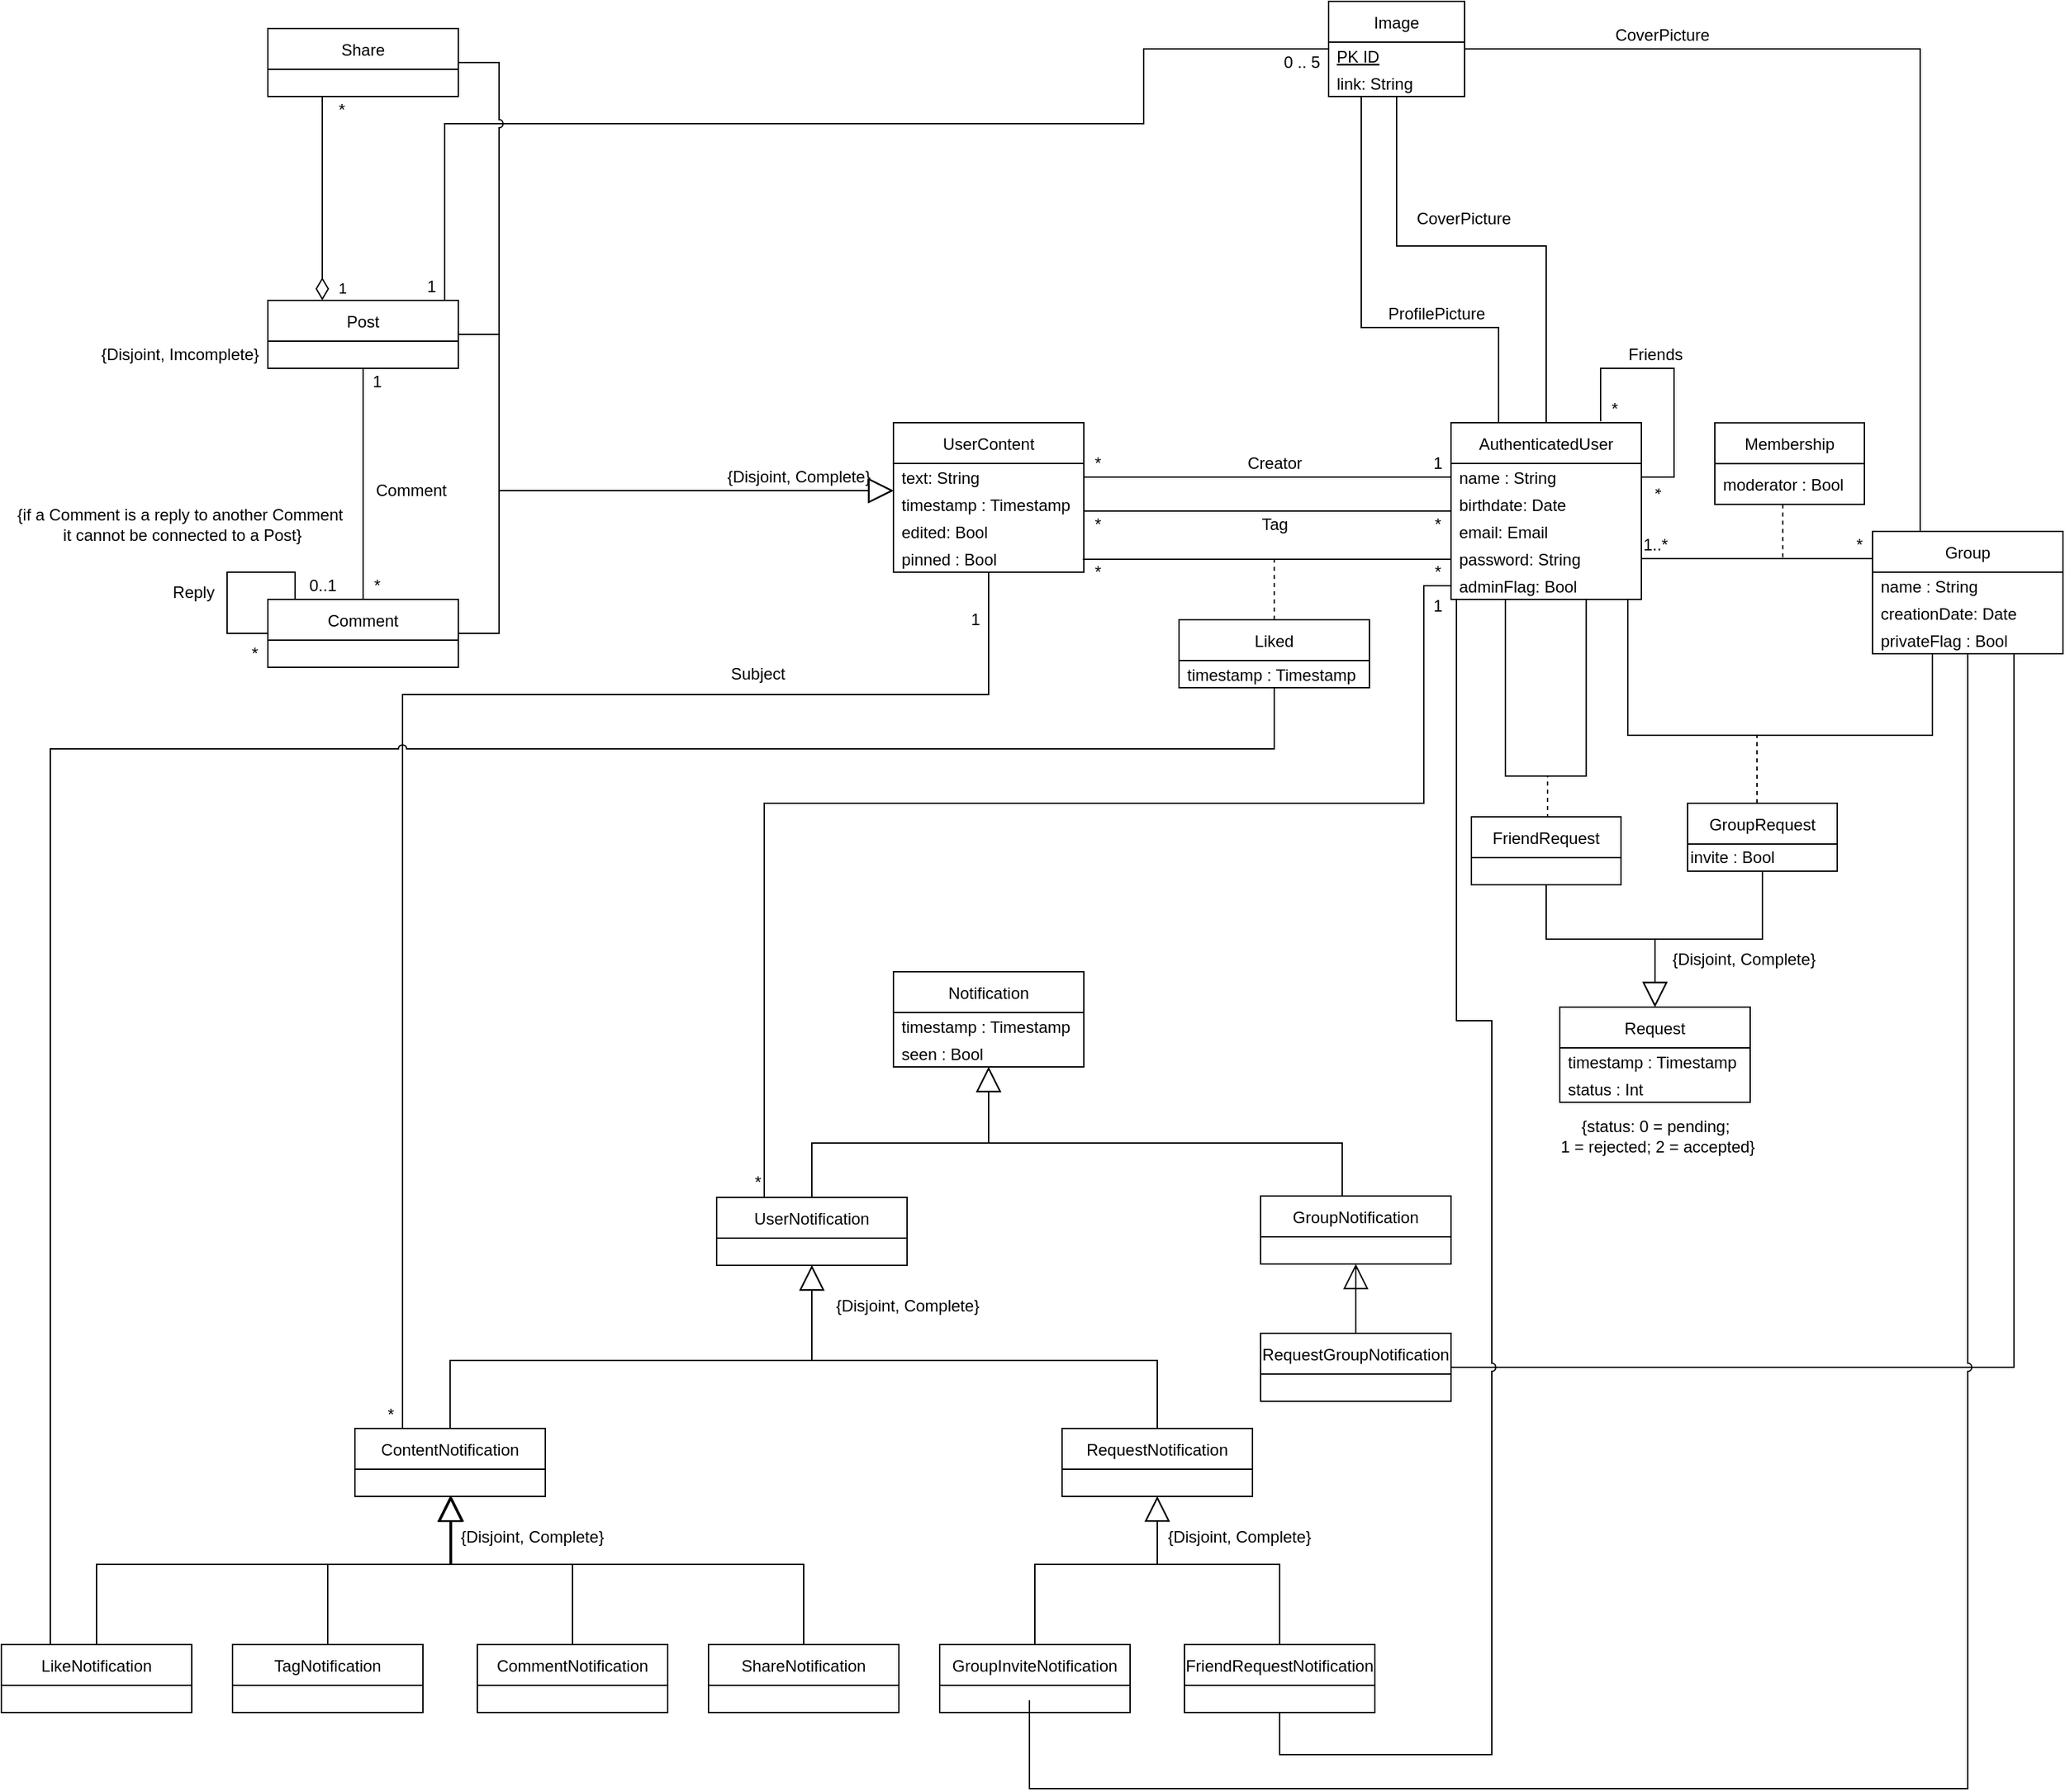 <mxfile version="15.8.2"><diagram id="2ZzSi6Uk3I7zA46UkgSt" name="Page-1"><mxGraphModel dx="1767" dy="884" grid="1" gridSize="10" guides="1" tooltips="1" connect="1" arrows="1" fold="1" page="1" pageScale="1" pageWidth="827" pageHeight="1169" math="0" shadow="0"><root><mxCell id="0"/><mxCell id="1" parent="0"/><mxCell id="bh2eIkyZ8bWgIV-yGikw-1" style="edgeStyle=orthogonalEdgeStyle;rounded=0;orthogonalLoop=1;jettySize=auto;html=1;exitX=0.5;exitY=0;exitDx=0;exitDy=0;fontSize=12;endArrow=none;endFill=0;" edge="1" parent="1" source="bh2eIkyZ8bWgIV-yGikw-3" target="bh2eIkyZ8bWgIV-yGikw-24"><mxGeometry relative="1" as="geometry"><Array as="points"><mxPoint x="1336" y="490"/><mxPoint x="1226" y="490"/></Array><mxPoint x="1356" y="490" as="targetPoint"/></mxGeometry></mxCell><mxCell id="bh2eIkyZ8bWgIV-yGikw-2" style="edgeStyle=orthogonalEdgeStyle;rounded=0;orthogonalLoop=1;jettySize=auto;html=1;exitX=0.25;exitY=0;exitDx=0;exitDy=0;fontSize=12;endArrow=none;endFill=0;" edge="1" parent="1" source="bh2eIkyZ8bWgIV-yGikw-3" target="bh2eIkyZ8bWgIV-yGikw-24"><mxGeometry relative="1" as="geometry"><mxPoint x="1226" y="490.0" as="targetPoint"/><Array as="points"><mxPoint x="1301" y="550"/><mxPoint x="1200" y="550"/></Array></mxGeometry></mxCell><mxCell id="bh2eIkyZ8bWgIV-yGikw-3" value="AuthenticatedUser" style="swimlane;fontStyle=0;childLayout=stackLayout;horizontal=1;startSize=30;horizontalStack=0;resizeParent=1;resizeParentMax=0;resizeLast=0;collapsible=1;marginBottom=0;" vertex="1" parent="1"><mxGeometry x="1266" y="620" width="140" height="130" as="geometry"/></mxCell><mxCell id="bh2eIkyZ8bWgIV-yGikw-5" value="name : String" style="text;strokeColor=none;fillColor=none;align=left;verticalAlign=middle;spacingLeft=4;spacingRight=4;overflow=hidden;points=[[0,0.5],[1,0.5]];portConstraint=eastwest;rotatable=0;spacing=2;spacingTop=0;" vertex="1" parent="bh2eIkyZ8bWgIV-yGikw-3"><mxGeometry y="30" width="140" height="20" as="geometry"/></mxCell><mxCell id="bh2eIkyZ8bWgIV-yGikw-6" value="birthdate: Date" style="text;strokeColor=none;fillColor=none;align=left;verticalAlign=middle;spacingLeft=4;spacingRight=4;overflow=hidden;points=[[0,0.5],[1,0.5]];portConstraint=eastwest;rotatable=0;" vertex="1" parent="bh2eIkyZ8bWgIV-yGikw-3"><mxGeometry y="50" width="140" height="20" as="geometry"/></mxCell><mxCell id="bh2eIkyZ8bWgIV-yGikw-7" value="email: Email" style="text;strokeColor=none;fillColor=none;align=left;verticalAlign=middle;spacingLeft=4;spacingRight=4;overflow=hidden;points=[[0,0.5],[1,0.5]];portConstraint=eastwest;rotatable=0;" vertex="1" parent="bh2eIkyZ8bWgIV-yGikw-3"><mxGeometry y="70" width="140" height="20" as="geometry"/></mxCell><mxCell id="bh2eIkyZ8bWgIV-yGikw-8" value="password: String" style="text;strokeColor=none;fillColor=none;align=left;verticalAlign=middle;spacingLeft=4;spacingRight=4;overflow=hidden;points=[[0,0.5],[1,0.5]];portConstraint=eastwest;rotatable=0;" vertex="1" parent="bh2eIkyZ8bWgIV-yGikw-3"><mxGeometry y="90" width="140" height="20" as="geometry"/></mxCell><mxCell id="bh2eIkyZ8bWgIV-yGikw-9" value="adminFlag: Bool" style="text;strokeColor=none;fillColor=none;align=left;verticalAlign=middle;spacingLeft=4;spacingRight=4;overflow=hidden;points=[[0,0.5],[1,0.5]];portConstraint=eastwest;rotatable=0;" vertex="1" parent="bh2eIkyZ8bWgIV-yGikw-3"><mxGeometry y="110" width="140" height="20" as="geometry"/></mxCell><mxCell id="bh2eIkyZ8bWgIV-yGikw-10" style="edgeStyle=orthogonalEdgeStyle;rounded=0;orthogonalLoop=1;jettySize=auto;html=1;fontSize=12;endArrow=none;endFill=0;" edge="1" parent="bh2eIkyZ8bWgIV-yGikw-3" source="bh2eIkyZ8bWgIV-yGikw-3"><mxGeometry relative="1" as="geometry"><mxPoint x="110" y="-1" as="targetPoint"/><mxPoint x="140" y="60" as="sourcePoint"/><Array as="points"><mxPoint x="164" y="40"/><mxPoint x="164" y="-40"/><mxPoint x="110" y="-40"/></Array></mxGeometry></mxCell><mxCell id="bh2eIkyZ8bWgIV-yGikw-11" style="edgeStyle=orthogonalEdgeStyle;rounded=0;orthogonalLoop=1;jettySize=auto;html=1;fontSize=12;endArrow=none;endFill=0;entryX=0.71;entryY=1.013;entryDx=0;entryDy=0;entryPerimeter=0;" edge="1" parent="bh2eIkyZ8bWgIV-yGikw-3" source="bh2eIkyZ8bWgIV-yGikw-3" target="bh2eIkyZ8bWgIV-yGikw-9"><mxGeometry relative="1" as="geometry"><mxPoint x="100" y="230" as="targetPoint"/><mxPoint x="40" y="230" as="sourcePoint"/><Array as="points"><mxPoint x="40" y="260"/><mxPoint x="99" y="260"/></Array></mxGeometry></mxCell><mxCell id="bh2eIkyZ8bWgIV-yGikw-12" style="edgeStyle=orthogonalEdgeStyle;rounded=0;orthogonalLoop=1;jettySize=auto;html=1;exitX=0;exitY=0.25;exitDx=0;exitDy=0;entryX=1;entryY=0.5;entryDx=0;entryDy=0;fontSize=12;endArrow=none;endFill=0;" edge="1" parent="1" source="bh2eIkyZ8bWgIV-yGikw-14" target="bh2eIkyZ8bWgIV-yGikw-6"><mxGeometry relative="1" as="geometry"><Array as="points"><mxPoint x="1576" y="720"/></Array></mxGeometry></mxCell><mxCell id="bh2eIkyZ8bWgIV-yGikw-13" style="edgeStyle=orthogonalEdgeStyle;rounded=0;orthogonalLoop=1;jettySize=auto;html=1;exitX=0.25;exitY=0;exitDx=0;exitDy=0;fontSize=12;endArrow=none;endFill=0;" edge="1" parent="1" source="bh2eIkyZ8bWgIV-yGikw-14" target="bh2eIkyZ8bWgIV-yGikw-24"><mxGeometry relative="1" as="geometry"><Array as="points"><mxPoint x="1611" y="345"/></Array><mxPoint x="1386" y="490" as="targetPoint"/></mxGeometry></mxCell><mxCell id="bh2eIkyZ8bWgIV-yGikw-14" value="Group" style="swimlane;fontStyle=0;childLayout=stackLayout;horizontal=1;startSize=30;horizontalStack=0;resizeParent=1;resizeParentMax=0;resizeLast=0;collapsible=1;marginBottom=0;" vertex="1" parent="1"><mxGeometry x="1576" y="700" width="140" height="90" as="geometry"/></mxCell><mxCell id="bh2eIkyZ8bWgIV-yGikw-16" value="name : String" style="text;strokeColor=none;fillColor=none;align=left;verticalAlign=middle;spacingLeft=4;spacingRight=4;overflow=hidden;points=[[0,0.5],[1,0.5]];portConstraint=eastwest;rotatable=0;spacing=2;spacingTop=0;" vertex="1" parent="bh2eIkyZ8bWgIV-yGikw-14"><mxGeometry y="30" width="140" height="20" as="geometry"/></mxCell><mxCell id="bh2eIkyZ8bWgIV-yGikw-17" value="creationDate: Date" style="text;strokeColor=none;fillColor=none;align=left;verticalAlign=middle;spacingLeft=4;spacingRight=4;overflow=hidden;points=[[0,0.5],[1,0.5]];portConstraint=eastwest;rotatable=0;spacing=2;spacingTop=0;" vertex="1" parent="bh2eIkyZ8bWgIV-yGikw-14"><mxGeometry y="50" width="140" height="20" as="geometry"/></mxCell><mxCell id="bh2eIkyZ8bWgIV-yGikw-18" value="privateFlag : Bool" style="text;strokeColor=none;fillColor=none;align=left;verticalAlign=middle;spacingLeft=4;spacingRight=4;overflow=hidden;points=[[0,0.5],[1,0.5]];portConstraint=eastwest;rotatable=0;spacing=2;spacingTop=0;" vertex="1" parent="bh2eIkyZ8bWgIV-yGikw-14"><mxGeometry y="70" width="140" height="20" as="geometry"/></mxCell><mxCell id="bh2eIkyZ8bWgIV-yGikw-19" value="*" style="text;html=1;align=center;verticalAlign=middle;resizable=0;points=[];autosize=1;strokeColor=none;fillColor=none;fontSize=12;rotation=90;" vertex="1" parent="1"><mxGeometry x="1406" y="660" width="20" height="20" as="geometry"/></mxCell><mxCell id="bh2eIkyZ8bWgIV-yGikw-20" value="*" style="text;html=1;align=center;verticalAlign=middle;resizable=0;points=[];autosize=1;strokeColor=none;fillColor=none;fontSize=12;" vertex="1" parent="1"><mxGeometry x="1376" y="600" width="20" height="20" as="geometry"/></mxCell><mxCell id="bh2eIkyZ8bWgIV-yGikw-21" value="Friends" style="text;html=1;align=center;verticalAlign=middle;resizable=0;points=[];autosize=1;strokeColor=none;fillColor=none;fontSize=12;" vertex="1" parent="1"><mxGeometry x="1386" y="560" width="60" height="20" as="geometry"/></mxCell><mxCell id="bh2eIkyZ8bWgIV-yGikw-22" value="*" style="text;html=1;align=center;verticalAlign=middle;resizable=0;points=[];autosize=1;strokeColor=none;fillColor=none;fontSize=12;" vertex="1" parent="1"><mxGeometry x="1556" y="700" width="20" height="20" as="geometry"/></mxCell><mxCell id="bh2eIkyZ8bWgIV-yGikw-23" value="1..*" style="text;html=1;align=center;verticalAlign=middle;resizable=0;points=[];autosize=1;strokeColor=none;fillColor=none;fontSize=12;" vertex="1" parent="1"><mxGeometry x="1401" y="700" width="30" height="20" as="geometry"/></mxCell><mxCell id="bh2eIkyZ8bWgIV-yGikw-24" value="Image" style="swimlane;fontStyle=0;childLayout=stackLayout;horizontal=1;startSize=30;horizontalStack=0;resizeParent=1;resizeParentMax=0;resizeLast=0;collapsible=1;marginBottom=0;fontSize=12;verticalAlign=middle;" vertex="1" parent="1"><mxGeometry x="1176" y="310" width="100" height="70" as="geometry"/></mxCell><mxCell id="bh2eIkyZ8bWgIV-yGikw-25" value="PK ID" style="text;strokeColor=none;fillColor=none;align=left;verticalAlign=middle;spacingLeft=4;spacingRight=4;overflow=hidden;points=[[0,0.5],[1,0.5]];portConstraint=eastwest;rotatable=0;spacing=2;spacingTop=0;fontStyle=4" vertex="1" parent="bh2eIkyZ8bWgIV-yGikw-24"><mxGeometry y="30" width="100" height="20" as="geometry"/></mxCell><mxCell id="bh2eIkyZ8bWgIV-yGikw-26" value="link: String" style="text;strokeColor=none;fillColor=none;align=left;verticalAlign=middle;spacingLeft=4;spacingRight=4;overflow=hidden;points=[[0,0.5],[1,0.5]];portConstraint=eastwest;rotatable=0;spacing=2;spacingTop=0;fontStyle=0" vertex="1" parent="bh2eIkyZ8bWgIV-yGikw-24"><mxGeometry y="50" width="100" height="20" as="geometry"/></mxCell><mxCell id="bh2eIkyZ8bWgIV-yGikw-34" value="Post" style="swimlane;fontStyle=0;childLayout=stackLayout;horizontal=1;startSize=30;horizontalStack=0;resizeParent=1;resizeParentMax=0;resizeLast=0;collapsible=1;marginBottom=0;fontSize=12;verticalAlign=middle;" vertex="1" parent="1"><mxGeometry x="396" y="530.04" width="140" height="50" as="geometry"/></mxCell><mxCell id="bh2eIkyZ8bWgIV-yGikw-35" value="UserContent" style="swimlane;fontStyle=0;childLayout=stackLayout;horizontal=1;startSize=30;horizontalStack=0;resizeParent=1;resizeParentMax=0;resizeLast=0;collapsible=1;marginBottom=0;fontSize=12;verticalAlign=middle;resizable=0;" vertex="1" parent="1"><mxGeometry x="856" y="620" width="140" height="110" as="geometry"/></mxCell><mxCell id="bh2eIkyZ8bWgIV-yGikw-37" value="text: String" style="text;strokeColor=none;fillColor=none;align=left;verticalAlign=middle;spacingLeft=4;spacingRight=4;overflow=hidden;points=[[0,0.5],[1,0.5]];portConstraint=eastwest;rotatable=0;spacing=2;spacingTop=0;" vertex="1" parent="bh2eIkyZ8bWgIV-yGikw-35"><mxGeometry y="30" width="140" height="20" as="geometry"/></mxCell><mxCell id="bh2eIkyZ8bWgIV-yGikw-38" value="timestamp : Timestamp" style="text;strokeColor=none;fillColor=none;align=left;verticalAlign=middle;spacingLeft=4;spacingRight=4;overflow=hidden;points=[[0,0.5],[1,0.5]];portConstraint=eastwest;rotatable=0;spacing=2;spacingTop=0;" vertex="1" parent="bh2eIkyZ8bWgIV-yGikw-35"><mxGeometry y="50" width="140" height="20" as="geometry"/></mxCell><mxCell id="bh2eIkyZ8bWgIV-yGikw-39" value="edited: Bool" style="text;strokeColor=none;fillColor=none;align=left;verticalAlign=middle;spacingLeft=4;spacingRight=4;overflow=hidden;points=[[0,0.5],[1,0.5]];portConstraint=eastwest;rotatable=0;spacing=2;spacingTop=0;" vertex="1" parent="bh2eIkyZ8bWgIV-yGikw-35"><mxGeometry y="70" width="140" height="20" as="geometry"/></mxCell><mxCell id="bh2eIkyZ8bWgIV-yGikw-40" value="pinned : Bool" style="text;strokeColor=none;fillColor=none;align=left;verticalAlign=middle;spacingLeft=4;spacingRight=4;overflow=hidden;points=[[0,0.5],[1,0.5]];portConstraint=eastwest;rotatable=0;spacing=2;spacingTop=0;" vertex="1" parent="bh2eIkyZ8bWgIV-yGikw-35"><mxGeometry y="90" width="140" height="20" as="geometry"/></mxCell><mxCell id="bh2eIkyZ8bWgIV-yGikw-41" style="edgeStyle=orthogonalEdgeStyle;rounded=0;orthogonalLoop=1;jettySize=auto;html=1;exitX=0.5;exitY=0;exitDx=0;exitDy=0;fontSize=12;endArrow=none;endFill=0;" edge="1" parent="1" source="bh2eIkyZ8bWgIV-yGikw-43" target="bh2eIkyZ8bWgIV-yGikw-34"><mxGeometry relative="1" as="geometry"/></mxCell><mxCell id="bh2eIkyZ8bWgIV-yGikw-42" style="edgeStyle=orthogonalEdgeStyle;rounded=0;orthogonalLoop=1;jettySize=auto;html=1;exitX=0.25;exitY=0;exitDx=0;exitDy=0;fontSize=12;endArrow=none;endFill=0;entryX=0;entryY=0.5;entryDx=0;entryDy=0;" edge="1" parent="1" source="bh2eIkyZ8bWgIV-yGikw-43" target="bh2eIkyZ8bWgIV-yGikw-43"><mxGeometry relative="1" as="geometry"><mxPoint x="366" y="730.04" as="targetPoint"/><Array as="points"><mxPoint x="416" y="750.04"/><mxPoint x="416" y="730.04"/><mxPoint x="366" y="730.04"/><mxPoint x="366" y="775.04"/></Array></mxGeometry></mxCell><mxCell id="bh2eIkyZ8bWgIV-yGikw-43" value="Comment" style="swimlane;fontStyle=0;childLayout=stackLayout;horizontal=1;startSize=30;horizontalStack=0;resizeParent=1;resizeParentMax=0;resizeLast=0;collapsible=1;marginBottom=0;fontSize=12;verticalAlign=middle;" vertex="1" parent="1"><mxGeometry x="396" y="750.04" width="140" height="50" as="geometry"/></mxCell><mxCell id="bh2eIkyZ8bWgIV-yGikw-44" value="" style="endArrow=block;endSize=16;endFill=0;html=1;rounded=0;fontSize=12;edgeStyle=orthogonalEdgeStyle;" edge="1" parent="1" source="bh2eIkyZ8bWgIV-yGikw-34" target="bh2eIkyZ8bWgIV-yGikw-35"><mxGeometry width="160" relative="1" as="geometry"><mxPoint x="1116" y="665.1" as="sourcePoint"/><mxPoint x="856" y="595.1" as="targetPoint"/><Array as="points"><mxPoint x="566" y="555"/><mxPoint x="566" y="670"/></Array></mxGeometry></mxCell><mxCell id="bh2eIkyZ8bWgIV-yGikw-45" value="{Disjoint, Complete}" style="text;html=1;align=center;verticalAlign=middle;resizable=0;points=[];autosize=1;strokeColor=none;fillColor=none;fontSize=12;" vertex="1" parent="1"><mxGeometry x="726" y="650" width="120" height="20" as="geometry"/></mxCell><mxCell id="bh2eIkyZ8bWgIV-yGikw-46" style="edgeStyle=orthogonalEdgeStyle;rounded=0;orthogonalLoop=1;jettySize=auto;html=1;fontSize=12;endArrow=none;endFill=0;jumpStyle=arc;" edge="1" parent="1" source="bh2eIkyZ8bWgIV-yGikw-34" target="bh2eIkyZ8bWgIV-yGikw-24"><mxGeometry relative="1" as="geometry"><Array as="points"><mxPoint x="526" y="400"/><mxPoint x="1040" y="400"/><mxPoint x="1040" y="345"/></Array><mxPoint x="1036" y="465.0" as="targetPoint"/></mxGeometry></mxCell><mxCell id="bh2eIkyZ8bWgIV-yGikw-47" value="1" style="text;html=1;align=center;verticalAlign=middle;resizable=0;points=[];autosize=1;strokeColor=none;fillColor=none;fontSize=12;" vertex="1" parent="1"><mxGeometry x="506" y="510.04" width="20" height="20" as="geometry"/></mxCell><mxCell id="bh2eIkyZ8bWgIV-yGikw-48" value="0 .. 5" style="text;html=1;align=center;verticalAlign=middle;resizable=0;points=[];autosize=1;strokeColor=none;fillColor=none;fontSize=12;" vertex="1" parent="1"><mxGeometry x="1136" y="345" width="40" height="20" as="geometry"/></mxCell><mxCell id="bh2eIkyZ8bWgIV-yGikw-49" style="edgeStyle=orthogonalEdgeStyle;rounded=0;orthogonalLoop=1;jettySize=auto;html=1;exitX=1;exitY=0.5;exitDx=0;exitDy=0;entryX=0;entryY=0.5;entryDx=0;entryDy=0;fontSize=12;endArrow=none;endFill=0;" edge="1" parent="1" target="bh2eIkyZ8bWgIV-yGikw-5"><mxGeometry relative="1" as="geometry"><Array as="points"><mxPoint x="1266" y="660"/></Array><mxPoint x="996.0" y="660" as="sourcePoint"/></mxGeometry></mxCell><mxCell id="bh2eIkyZ8bWgIV-yGikw-50" value="Creator" style="text;html=1;align=center;verticalAlign=middle;resizable=0;points=[];autosize=1;strokeColor=none;fillColor=none;fontSize=12;" vertex="1" parent="1"><mxGeometry x="1106" y="640" width="60" height="20" as="geometry"/></mxCell><mxCell id="bh2eIkyZ8bWgIV-yGikw-51" value="*" style="text;html=1;align=center;verticalAlign=middle;resizable=0;points=[];autosize=1;strokeColor=none;fillColor=none;fontSize=12;" vertex="1" parent="1"><mxGeometry x="996" y="640" width="20" height="20" as="geometry"/></mxCell><mxCell id="bh2eIkyZ8bWgIV-yGikw-52" value="1" style="text;html=1;align=center;verticalAlign=middle;resizable=0;points=[];autosize=1;strokeColor=none;fillColor=none;fontSize=12;" vertex="1" parent="1"><mxGeometry x="1246" y="640" width="20" height="20" as="geometry"/></mxCell><mxCell id="bh2eIkyZ8bWgIV-yGikw-53" style="edgeStyle=orthogonalEdgeStyle;rounded=0;orthogonalLoop=1;jettySize=auto;html=1;fontSize=12;endArrow=none;endFill=0;" edge="1" parent="1" source="bh2eIkyZ8bWgIV-yGikw-35" target="bh2eIkyZ8bWgIV-yGikw-3"><mxGeometry relative="1" as="geometry"><Array as="points"><mxPoint x="1196" y="685"/><mxPoint x="1196" y="685"/></Array></mxGeometry></mxCell><mxCell id="bh2eIkyZ8bWgIV-yGikw-54" value="Tag" style="text;html=1;align=center;verticalAlign=middle;resizable=0;points=[];autosize=1;strokeColor=none;fillColor=none;fontSize=12;" vertex="1" parent="1"><mxGeometry x="1121" y="685" width="30" height="20" as="geometry"/></mxCell><mxCell id="bh2eIkyZ8bWgIV-yGikw-55" value="*" style="text;html=1;align=center;verticalAlign=middle;resizable=0;points=[];autosize=1;strokeColor=none;fillColor=none;fontSize=12;" vertex="1" parent="1"><mxGeometry x="1246" y="685" width="20" height="20" as="geometry"/></mxCell><mxCell id="bh2eIkyZ8bWgIV-yGikw-56" value="*" style="text;html=1;align=center;verticalAlign=middle;resizable=0;points=[];autosize=1;strokeColor=none;fillColor=none;fontSize=12;" vertex="1" parent="1"><mxGeometry x="996" y="685" width="20" height="20" as="geometry"/></mxCell><mxCell id="bh2eIkyZ8bWgIV-yGikw-57" style="edgeStyle=orthogonalEdgeStyle;rounded=0;orthogonalLoop=1;jettySize=auto;html=1;exitX=0.5;exitY=0;exitDx=0;exitDy=0;fontSize=12;endArrow=none;endFill=0;dashed=1;" edge="1" parent="1" source="bh2eIkyZ8bWgIV-yGikw-58"><mxGeometry relative="1" as="geometry"><mxPoint x="1136" y="720" as="targetPoint"/></mxGeometry></mxCell><mxCell id="bh2eIkyZ8bWgIV-yGikw-58" value="Liked" style="swimlane;fontStyle=0;childLayout=stackLayout;horizontal=1;startSize=30;horizontalStack=0;resizeParent=1;resizeParentMax=0;resizeLast=0;collapsible=1;marginBottom=0;fontSize=12;verticalAlign=middle;" vertex="1" parent="1"><mxGeometry x="1066" y="765" width="140" height="50" as="geometry"/></mxCell><mxCell id="bh2eIkyZ8bWgIV-yGikw-59" value="timestamp : Timestamp" style="text;strokeColor=none;fillColor=none;align=left;verticalAlign=middle;spacingLeft=4;spacingRight=4;overflow=hidden;points=[[0,0.5],[1,0.5]];portConstraint=eastwest;rotatable=0;spacing=2;spacingTop=0;" vertex="1" parent="bh2eIkyZ8bWgIV-yGikw-58"><mxGeometry y="30" width="140" height="20" as="geometry"/></mxCell><mxCell id="bh2eIkyZ8bWgIV-yGikw-60" value="" style="endArrow=block;endSize=16;endFill=0;html=1;rounded=0;fontSize=12;edgeStyle=orthogonalEdgeStyle;" edge="1" parent="1" source="bh2eIkyZ8bWgIV-yGikw-43" target="bh2eIkyZ8bWgIV-yGikw-35"><mxGeometry width="160" relative="1" as="geometry"><mxPoint x="686" y="495.1" as="sourcePoint"/><mxPoint x="856" y="595.1" as="targetPoint"/><Array as="points"><mxPoint x="566" y="775"/><mxPoint x="566" y="670"/></Array></mxGeometry></mxCell><mxCell id="bh2eIkyZ8bWgIV-yGikw-61" value="*" style="text;html=1;align=center;verticalAlign=middle;resizable=0;points=[];autosize=1;strokeColor=none;fillColor=none;fontSize=12;" vertex="1" parent="1"><mxGeometry x="466" y="730.04" width="20" height="20" as="geometry"/></mxCell><mxCell id="bh2eIkyZ8bWgIV-yGikw-62" value="1" style="text;html=1;align=center;verticalAlign=middle;resizable=0;points=[];autosize=1;strokeColor=none;fillColor=none;fontSize=12;" vertex="1" parent="1"><mxGeometry x="466" y="580.04" width="20" height="20" as="geometry"/></mxCell><mxCell id="bh2eIkyZ8bWgIV-yGikw-63" style="edgeStyle=orthogonalEdgeStyle;rounded=0;orthogonalLoop=1;jettySize=auto;html=1;exitX=-0.037;exitY=0.023;exitDx=0;exitDy=0;fontSize=12;endArrow=none;endFill=0;exitPerimeter=0;" edge="1" parent="1" source="bh2eIkyZ8bWgIV-yGikw-65" target="bh2eIkyZ8bWgIV-yGikw-3"><mxGeometry relative="1" as="geometry"><mxPoint x="996" y="740" as="sourcePoint"/><Array as="points"><mxPoint x="1136" y="720"/><mxPoint x="1136" y="720"/></Array></mxGeometry></mxCell><mxCell id="bh2eIkyZ8bWgIV-yGikw-64" value="*" style="text;html=1;align=center;verticalAlign=middle;resizable=0;points=[];autosize=1;strokeColor=none;fillColor=none;fontSize=12;" vertex="1" parent="1"><mxGeometry x="1246" y="720" width="20" height="20" as="geometry"/></mxCell><mxCell id="bh2eIkyZ8bWgIV-yGikw-65" value="*" style="text;html=1;align=center;verticalAlign=middle;resizable=0;points=[];autosize=1;strokeColor=none;fillColor=none;fontSize=12;" vertex="1" parent="1"><mxGeometry x="996" y="720" width="20" height="20" as="geometry"/></mxCell><mxCell id="bh2eIkyZ8bWgIV-yGikw-66" value="Share" style="swimlane;fontStyle=0;childLayout=stackLayout;horizontal=1;startSize=30;horizontalStack=0;resizeParent=1;resizeParentMax=0;resizeLast=0;collapsible=1;marginBottom=0;fontSize=12;verticalAlign=middle;" vertex="1" parent="1"><mxGeometry x="396" y="330.0" width="140" height="50" as="geometry"/></mxCell><mxCell id="bh2eIkyZ8bWgIV-yGikw-67" value="*" style="text;html=1;align=center;verticalAlign=middle;resizable=0;points=[];autosize=1;strokeColor=none;fillColor=none;fontSize=12;" vertex="1" parent="1"><mxGeometry x="440" y="380.0" width="20" height="20" as="geometry"/></mxCell><mxCell id="bh2eIkyZ8bWgIV-yGikw-68" value="*" style="text;html=1;align=center;verticalAlign=middle;resizable=0;points=[];autosize=1;strokeColor=none;fillColor=none;fontSize=12;" vertex="1" parent="1"><mxGeometry x="376" y="780.04" width="20" height="20" as="geometry"/></mxCell><mxCell id="bh2eIkyZ8bWgIV-yGikw-69" value="0..1" style="text;html=1;align=center;verticalAlign=middle;resizable=0;points=[];autosize=1;strokeColor=none;fillColor=none;fontSize=12;" vertex="1" parent="1"><mxGeometry x="416" y="730.04" width="40" height="20" as="geometry"/></mxCell><mxCell id="bh2eIkyZ8bWgIV-yGikw-70" value="{Disjoint, Imcomplete}" style="text;html=1;align=center;verticalAlign=middle;resizable=0;points=[];autosize=1;strokeColor=none;fillColor=none;fontSize=12;" vertex="1" parent="1"><mxGeometry x="266" y="560.04" width="130" height="20" as="geometry"/></mxCell><mxCell id="bh2eIkyZ8bWgIV-yGikw-71" style="edgeStyle=orthogonalEdgeStyle;rounded=0;orthogonalLoop=1;jettySize=auto;html=1;exitX=0.5;exitY=0;exitDx=0;exitDy=0;fontSize=12;endArrow=none;endFill=0;dashed=1;" edge="1" parent="1" source="bh2eIkyZ8bWgIV-yGikw-72"><mxGeometry relative="1" as="geometry"><mxPoint x="1337" y="880" as="targetPoint"/><Array as="points"><mxPoint x="1337" y="910"/></Array></mxGeometry></mxCell><mxCell id="bh2eIkyZ8bWgIV-yGikw-72" value="FriendRequest" style="swimlane;fontStyle=0;childLayout=stackLayout;horizontal=1;startSize=30;horizontalStack=0;resizeParent=1;resizeParentMax=0;resizeLast=0;collapsible=1;marginBottom=0;fontSize=12;verticalAlign=middle;" vertex="1" parent="1"><mxGeometry x="1281" y="910" width="110" height="50" as="geometry"/></mxCell><mxCell id="bh2eIkyZ8bWgIV-yGikw-73" style="edgeStyle=orthogonalEdgeStyle;rounded=0;orthogonalLoop=1;jettySize=auto;html=1;fontSize=12;endArrow=none;endFill=0;startArrow=none;jumpStyle=arc;" edge="1" parent="1" source="bh2eIkyZ8bWgIV-yGikw-14" target="bh2eIkyZ8bWgIV-yGikw-3"><mxGeometry relative="1" as="geometry"><Array as="points"><mxPoint x="1620" y="850"/><mxPoint x="1396" y="850"/></Array><mxPoint x="1476" y="855" as="sourcePoint"/></mxGeometry></mxCell><mxCell id="bh2eIkyZ8bWgIV-yGikw-74" value="GroupRequest" style="swimlane;fontStyle=0;childLayout=stackLayout;horizontal=1;startSize=30;horizontalStack=0;resizeParent=1;resizeParentMax=0;resizeLast=0;collapsible=1;marginBottom=0;fontSize=12;verticalAlign=middle;" vertex="1" parent="1"><mxGeometry x="1440" y="900" width="110" height="50" as="geometry"/></mxCell><mxCell id="bh2eIkyZ8bWgIV-yGikw-75" value="invite : Bool" style="text;html=1;align=left;verticalAlign=middle;resizable=0;points=[];autosize=1;strokeColor=none;fillColor=none;" vertex="1" parent="bh2eIkyZ8bWgIV-yGikw-74"><mxGeometry y="30" width="110" height="20" as="geometry"/></mxCell><mxCell id="bh2eIkyZ8bWgIV-yGikw-76" style="edgeStyle=orthogonalEdgeStyle;rounded=0;orthogonalLoop=1;jettySize=auto;html=1;fontSize=12;endArrow=none;endFill=0;dashed=1;" edge="1" parent="1" source="bh2eIkyZ8bWgIV-yGikw-77"><mxGeometry relative="1" as="geometry"><mxPoint x="1510" y="720" as="targetPoint"/><Array as="points"><mxPoint x="1510" y="700"/><mxPoint x="1510" y="700"/></Array></mxGeometry></mxCell><mxCell id="bh2eIkyZ8bWgIV-yGikw-77" value="Membership" style="swimlane;fontStyle=0;childLayout=stackLayout;horizontal=1;startSize=30;horizontalStack=0;resizeParent=1;resizeParentMax=0;resizeLast=0;collapsible=1;marginBottom=0;fontSize=12;verticalAlign=middle;" vertex="1" parent="1"><mxGeometry x="1460" y="620.1" width="110" height="60" as="geometry"/></mxCell><mxCell id="bh2eIkyZ8bWgIV-yGikw-78" value="moderator : Bool" style="text;strokeColor=none;fillColor=none;align=left;verticalAlign=middle;spacingLeft=4;spacingRight=4;overflow=hidden;points=[[0,0.5],[1,0.5]];portConstraint=eastwest;rotatable=0;fontSize=12;" vertex="1" parent="bh2eIkyZ8bWgIV-yGikw-77"><mxGeometry y="30" width="110" height="30" as="geometry"/></mxCell><mxCell id="bh2eIkyZ8bWgIV-yGikw-79" value="Notification" style="swimlane;fontStyle=0;childLayout=stackLayout;horizontal=1;startSize=30;horizontalStack=0;resizeParent=1;resizeParentMax=0;resizeLast=0;collapsible=1;marginBottom=0;fontSize=12;verticalAlign=middle;" vertex="1" parent="1"><mxGeometry x="856" y="1024" width="140" height="70" as="geometry"/></mxCell><mxCell id="bh2eIkyZ8bWgIV-yGikw-80" value="timestamp : Timestamp" style="text;strokeColor=none;fillColor=none;align=left;verticalAlign=middle;spacingLeft=4;spacingRight=4;overflow=hidden;points=[[0,0.5],[1,0.5]];portConstraint=eastwest;rotatable=0;spacing=2;spacingTop=0;" vertex="1" parent="bh2eIkyZ8bWgIV-yGikw-79"><mxGeometry y="30" width="140" height="20" as="geometry"/></mxCell><mxCell id="bh2eIkyZ8bWgIV-yGikw-81" value="seen : Bool" style="text;strokeColor=none;fillColor=none;align=left;verticalAlign=middle;spacingLeft=4;spacingRight=4;overflow=hidden;points=[[0,0.5],[1,0.5]];portConstraint=eastwest;rotatable=0;spacing=2;spacingTop=0;" vertex="1" parent="bh2eIkyZ8bWgIV-yGikw-79"><mxGeometry y="50" width="140" height="20" as="geometry"/></mxCell><mxCell id="bh2eIkyZ8bWgIV-yGikw-82" style="edgeStyle=orthogonalEdgeStyle;rounded=0;jumpStyle=none;orthogonalLoop=1;jettySize=auto;html=1;exitX=0.25;exitY=0;exitDx=0;exitDy=0;endArrow=none;endFill=0;" edge="1" parent="1" source="bh2eIkyZ8bWgIV-yGikw-83" target="bh2eIkyZ8bWgIV-yGikw-40"><mxGeometry relative="1" as="geometry"><Array as="points"><mxPoint x="495" y="820"/><mxPoint x="926" y="820"/></Array></mxGeometry></mxCell><mxCell id="bh2eIkyZ8bWgIV-yGikw-83" value="ContentNotification" style="swimlane;fontStyle=0;childLayout=stackLayout;horizontal=1;startSize=30;horizontalStack=0;resizeParent=1;resizeParentMax=0;resizeLast=0;collapsible=1;marginBottom=0;fontSize=12;verticalAlign=middle;" vertex="1" parent="1"><mxGeometry x="460" y="1360" width="140" height="50" as="geometry"/></mxCell><mxCell id="bh2eIkyZ8bWgIV-yGikw-84" value="RequestNotification" style="swimlane;fontStyle=0;childLayout=stackLayout;horizontal=1;startSize=30;horizontalStack=0;resizeParent=1;resizeParentMax=0;resizeLast=0;collapsible=1;marginBottom=0;fontSize=12;verticalAlign=middle;" vertex="1" parent="1"><mxGeometry x="980" y="1360" width="140" height="50" as="geometry"/></mxCell><mxCell id="bh2eIkyZ8bWgIV-yGikw-85" value="FriendRequestNotification" style="swimlane;fontStyle=0;childLayout=stackLayout;horizontal=1;startSize=30;horizontalStack=0;resizeParent=1;resizeParentMax=0;resizeLast=0;collapsible=1;marginBottom=0;fontSize=12;verticalAlign=middle;" vertex="1" parent="1"><mxGeometry x="1070" y="1519" width="140" height="50" as="geometry"/></mxCell><mxCell id="bh2eIkyZ8bWgIV-yGikw-86" style="edgeStyle=orthogonalEdgeStyle;rounded=0;jumpStyle=arc;orthogonalLoop=1;jettySize=auto;html=1;endArrow=none;endFill=0;" edge="1" parent="1" source="bh2eIkyZ8bWgIV-yGikw-126" target="bh2eIkyZ8bWgIV-yGikw-14"><mxGeometry relative="1" as="geometry"><Array as="points"><mxPoint x="1680" y="1315"/></Array></mxGeometry></mxCell><mxCell id="bh2eIkyZ8bWgIV-yGikw-87" value="GroupInviteNotification" style="swimlane;fontStyle=0;childLayout=stackLayout;horizontal=1;startSize=30;horizontalStack=0;resizeParent=1;resizeParentMax=0;resizeLast=0;collapsible=1;marginBottom=0;fontSize=12;verticalAlign=middle;" vertex="1" parent="1"><mxGeometry x="890" y="1519" width="140" height="50" as="geometry"/></mxCell><mxCell id="bh2eIkyZ8bWgIV-yGikw-88" value="Request" style="swimlane;fontStyle=0;childLayout=stackLayout;horizontal=1;startSize=30;horizontalStack=0;resizeParent=1;resizeParentMax=0;resizeLast=0;collapsible=1;marginBottom=0;" vertex="1" parent="1"><mxGeometry x="1346" y="1050" width="140" height="70" as="geometry"/></mxCell><mxCell id="bh2eIkyZ8bWgIV-yGikw-89" value="timestamp : Timestamp" style="text;strokeColor=none;fillColor=none;align=left;verticalAlign=middle;spacingLeft=4;spacingRight=4;overflow=hidden;points=[[0,0.5],[1,0.5]];portConstraint=eastwest;rotatable=0;spacing=2;spacingTop=0;" vertex="1" parent="bh2eIkyZ8bWgIV-yGikw-88"><mxGeometry y="30" width="140" height="20" as="geometry"/></mxCell><mxCell id="bh2eIkyZ8bWgIV-yGikw-90" value="status : Int" style="text;strokeColor=none;fillColor=none;align=left;verticalAlign=middle;spacingLeft=4;spacingRight=4;overflow=hidden;points=[[0,0.5],[1,0.5]];portConstraint=eastwest;rotatable=0;spacing=2;spacingTop=0;" vertex="1" parent="bh2eIkyZ8bWgIV-yGikw-88"><mxGeometry y="50" width="140" height="20" as="geometry"/></mxCell><mxCell id="bh2eIkyZ8bWgIV-yGikw-91" value="" style="endArrow=block;endSize=16;endFill=0;html=1;rounded=0;edgeStyle=orthogonalEdgeStyle;entryX=0.5;entryY=0;entryDx=0;entryDy=0;exitX=0.5;exitY=1;exitDx=0;exitDy=0;" edge="1" parent="1" source="bh2eIkyZ8bWgIV-yGikw-72" target="bh2eIkyZ8bWgIV-yGikw-88"><mxGeometry width="160" relative="1" as="geometry"><mxPoint x="1246" y="950" as="sourcePoint"/><mxPoint x="1406" y="950" as="targetPoint"/><Array as="points"><mxPoint x="1336" y="1000"/><mxPoint x="1416" y="1000"/></Array></mxGeometry></mxCell><mxCell id="bh2eIkyZ8bWgIV-yGikw-92" value="" style="endArrow=block;endSize=16;endFill=0;html=1;rounded=0;edgeStyle=orthogonalEdgeStyle;" edge="1" parent="1" source="bh2eIkyZ8bWgIV-yGikw-74"><mxGeometry width="160" relative="1" as="geometry"><mxPoint x="1346" y="970" as="sourcePoint"/><mxPoint x="1416" y="1050" as="targetPoint"/><Array as="points"><mxPoint x="1495" y="1000"/><mxPoint x="1416" y="1000"/></Array></mxGeometry></mxCell><mxCell id="bh2eIkyZ8bWgIV-yGikw-93" value="" style="endArrow=block;endSize=16;endFill=0;html=1;rounded=0;edgeStyle=orthogonalEdgeStyle;exitX=0.5;exitY=0;exitDx=0;exitDy=0;" edge="1" parent="1" source="bh2eIkyZ8bWgIV-yGikw-83" target="bh2eIkyZ8bWgIV-yGikw-119"><mxGeometry width="160" relative="1" as="geometry"><mxPoint x="876" y="1360" as="sourcePoint"/><mxPoint x="766" y="1440" as="targetPoint"/><Array as="points"><mxPoint x="530" y="1310"/><mxPoint x="796" y="1310"/></Array></mxGeometry></mxCell><mxCell id="bh2eIkyZ8bWgIV-yGikw-94" value="" style="endArrow=block;endSize=16;endFill=0;html=1;rounded=0;edgeStyle=orthogonalEdgeStyle;exitX=0.5;exitY=0;exitDx=0;exitDy=0;" edge="1" parent="1" source="bh2eIkyZ8bWgIV-yGikw-84" target="bh2eIkyZ8bWgIV-yGikw-119"><mxGeometry width="160" relative="1" as="geometry"><mxPoint x="666" y="1390" as="sourcePoint"/><mxPoint x="756" y="1440" as="targetPoint"/><Array as="points"><mxPoint x="1050" y="1310"/><mxPoint x="796" y="1310"/></Array></mxGeometry></mxCell><mxCell id="bh2eIkyZ8bWgIV-yGikw-95" value="" style="endArrow=block;endSize=16;endFill=0;html=1;rounded=0;edgeStyle=orthogonalEdgeStyle;" edge="1" parent="1" source="bh2eIkyZ8bWgIV-yGikw-87" target="bh2eIkyZ8bWgIV-yGikw-84"><mxGeometry width="160" relative="1" as="geometry"><mxPoint x="940" y="1470" as="sourcePoint"/><mxPoint x="760" y="1400" as="targetPoint"/><Array as="points"><mxPoint x="960" y="1460"/><mxPoint x="1050" y="1460"/></Array></mxGeometry></mxCell><mxCell id="bh2eIkyZ8bWgIV-yGikw-96" value="" style="endArrow=block;endSize=16;endFill=0;html=1;rounded=0;edgeStyle=orthogonalEdgeStyle;" edge="1" parent="1" source="bh2eIkyZ8bWgIV-yGikw-85" target="bh2eIkyZ8bWgIV-yGikw-84"><mxGeometry width="160" relative="1" as="geometry"><mxPoint x="950" y="1490" as="sourcePoint"/><mxPoint x="1030" y="1420" as="targetPoint"/><Array as="points"><mxPoint x="1140" y="1460"/><mxPoint x="1050" y="1460"/></Array></mxGeometry></mxCell><mxCell id="bh2eIkyZ8bWgIV-yGikw-97" value="CommentNotification" style="swimlane;fontStyle=0;childLayout=stackLayout;horizontal=1;startSize=30;horizontalStack=0;resizeParent=1;resizeParentMax=0;resizeLast=0;collapsible=1;marginBottom=0;fontSize=12;verticalAlign=middle;" vertex="1" parent="1"><mxGeometry x="550" y="1519" width="140" height="50" as="geometry"/></mxCell><mxCell id="bh2eIkyZ8bWgIV-yGikw-98" value="" style="edgeStyle=orthogonalEdgeStyle;rounded=0;orthogonalLoop=1;jettySize=auto;html=1;endArrow=none;endFill=0;jumpStyle=arc;" edge="1" parent="1" source="bh2eIkyZ8bWgIV-yGikw-99" target="bh2eIkyZ8bWgIV-yGikw-58"><mxGeometry relative="1" as="geometry"><mxPoint x="296" y="990" as="targetPoint"/><Array as="points"><mxPoint x="236" y="860"/><mxPoint x="1136" y="860"/></Array></mxGeometry></mxCell><mxCell id="bh2eIkyZ8bWgIV-yGikw-99" value="LikeNotification" style="swimlane;fontStyle=0;childLayout=stackLayout;horizontal=1;startSize=30;horizontalStack=0;resizeParent=1;resizeParentMax=0;resizeLast=0;collapsible=1;marginBottom=0;fontSize=12;verticalAlign=middle;" vertex="1" parent="1"><mxGeometry x="200" y="1519" width="140" height="50" as="geometry"/></mxCell><mxCell id="bh2eIkyZ8bWgIV-yGikw-100" value="TagNotification" style="swimlane;fontStyle=0;childLayout=stackLayout;horizontal=1;startSize=30;horizontalStack=0;resizeParent=1;resizeParentMax=0;resizeLast=0;collapsible=1;marginBottom=0;fontSize=12;verticalAlign=middle;" vertex="1" parent="1"><mxGeometry x="370" y="1519" width="140" height="50" as="geometry"/></mxCell><mxCell id="bh2eIkyZ8bWgIV-yGikw-101" value="ShareNotification" style="swimlane;fontStyle=0;childLayout=stackLayout;horizontal=1;startSize=30;horizontalStack=0;resizeParent=1;resizeParentMax=0;resizeLast=0;collapsible=1;marginBottom=0;fontSize=12;verticalAlign=middle;" vertex="1" parent="1"><mxGeometry x="720" y="1519" width="140" height="50" as="geometry"/></mxCell><mxCell id="bh2eIkyZ8bWgIV-yGikw-102" value="" style="endArrow=block;endSize=16;endFill=0;html=1;rounded=0;edgeStyle=orthogonalEdgeStyle;exitX=0.5;exitY=0;exitDx=0;exitDy=0;" edge="1" parent="1" source="bh2eIkyZ8bWgIV-yGikw-100" target="bh2eIkyZ8bWgIV-yGikw-83"><mxGeometry width="160" relative="1" as="geometry"><mxPoint x="280" y="1480" as="sourcePoint"/><mxPoint x="530" y="1450" as="targetPoint"/><Array as="points"><mxPoint x="440" y="1460"/><mxPoint x="530" y="1460"/></Array></mxGeometry></mxCell><mxCell id="bh2eIkyZ8bWgIV-yGikw-103" value="" style="endArrow=block;endSize=16;endFill=0;html=1;rounded=0;edgeStyle=orthogonalEdgeStyle;" edge="1" parent="1" source="bh2eIkyZ8bWgIV-yGikw-99" target="bh2eIkyZ8bWgIV-yGikw-83"><mxGeometry width="160" relative="1" as="geometry"><mxPoint x="570" y="1530" as="sourcePoint"/><mxPoint x="530" y="1450" as="targetPoint"/><Array as="points"><mxPoint x="270" y="1460"/><mxPoint x="530" y="1460"/></Array></mxGeometry></mxCell><mxCell id="bh2eIkyZ8bWgIV-yGikw-104" value="" style="endArrow=block;endSize=16;endFill=0;html=1;rounded=0;edgeStyle=orthogonalEdgeStyle;exitX=0.5;exitY=0;exitDx=0;exitDy=0;" edge="1" parent="1" source="bh2eIkyZ8bWgIV-yGikw-101" target="bh2eIkyZ8bWgIV-yGikw-83"><mxGeometry width="160" relative="1" as="geometry"><mxPoint x="580" y="1540" as="sourcePoint"/><mxPoint x="530" y="1450" as="targetPoint"/><Array as="points"><mxPoint x="790" y="1460"/><mxPoint x="530" y="1460"/></Array></mxGeometry></mxCell><mxCell id="bh2eIkyZ8bWgIV-yGikw-105" value="" style="endArrow=block;endSize=16;endFill=0;html=1;rounded=0;edgeStyle=orthogonalEdgeStyle;" edge="1" parent="1" source="bh2eIkyZ8bWgIV-yGikw-97" target="bh2eIkyZ8bWgIV-yGikw-83"><mxGeometry width="160" relative="1" as="geometry"><mxPoint x="270" y="1519" as="sourcePoint"/><mxPoint x="530" y="1450" as="targetPoint"/><Array as="points"><mxPoint x="620" y="1460"/><mxPoint x="531" y="1460"/></Array></mxGeometry></mxCell><mxCell id="bh2eIkyZ8bWgIV-yGikw-106" value="{Disjoint, Complete}" style="text;html=1;align=center;verticalAlign=middle;resizable=0;points=[];autosize=1;strokeColor=none;fillColor=none;fontSize=12;" vertex="1" parent="1"><mxGeometry x="530" y="1430" width="120" height="20" as="geometry"/></mxCell><mxCell id="bh2eIkyZ8bWgIV-yGikw-107" value="{Disjoint, Complete}" style="text;html=1;align=center;verticalAlign=middle;resizable=0;points=[];autosize=1;strokeColor=none;fillColor=none;fontSize=12;" vertex="1" parent="1"><mxGeometry x="1050" y="1430" width="120" height="20" as="geometry"/></mxCell><mxCell id="bh2eIkyZ8bWgIV-yGikw-108" style="edgeStyle=orthogonalEdgeStyle;rounded=0;orthogonalLoop=1;jettySize=auto;html=1;fontSize=12;endArrow=none;endFill=0;dashed=1;" edge="1" parent="1" source="bh2eIkyZ8bWgIV-yGikw-74"><mxGeometry relative="1" as="geometry"><Array as="points"><mxPoint x="1491" y="880"/><mxPoint x="1491" y="880"/></Array><mxPoint x="1491" y="850" as="targetPoint"/><mxPoint x="726" y="940" as="sourcePoint"/></mxGeometry></mxCell><mxCell id="bh2eIkyZ8bWgIV-yGikw-109" value="Comment" style="text;html=1;align=center;verticalAlign=middle;resizable=0;points=[];autosize=1;strokeColor=none;fillColor=none;" vertex="1" parent="1"><mxGeometry x="466" y="660.1" width="70" height="20" as="geometry"/></mxCell><mxCell id="bh2eIkyZ8bWgIV-yGikw-110" value="Reply" style="text;html=1;align=center;verticalAlign=middle;resizable=0;points=[];autosize=1;strokeColor=none;fillColor=none;" vertex="1" parent="1"><mxGeometry x="316" y="735.1" width="50" height="20" as="geometry"/></mxCell><mxCell id="bh2eIkyZ8bWgIV-yGikw-111" value="{if a Comment is a reply to another Comment&lt;br&gt;&amp;nbsp;it cannot be connected to a Post}" style="text;html=1;align=center;verticalAlign=middle;resizable=0;points=[];autosize=1;strokeColor=none;fillColor=none;" vertex="1" parent="1"><mxGeometry x="206" y="680.1" width="250" height="30" as="geometry"/></mxCell><mxCell id="bh2eIkyZ8bWgIV-yGikw-112" value="" style="text;strokeColor=none;fillColor=none;align=left;verticalAlign=middle;spacingTop=-1;spacingLeft=4;spacingRight=4;rotatable=0;labelPosition=right;points=[];portConstraint=eastwest;" vertex="1" parent="1"><mxGeometry x="906" y="1010" width="20" height="14" as="geometry"/></mxCell><mxCell id="bh2eIkyZ8bWgIV-yGikw-113" value="Subject" style="text;html=1;align=center;verticalAlign=middle;resizable=0;points=[];autosize=1;strokeColor=none;fillColor=none;" vertex="1" parent="1"><mxGeometry x="726" y="795" width="60" height="20" as="geometry"/></mxCell><mxCell id="bh2eIkyZ8bWgIV-yGikw-114" value="{Disjoint, Complete}" style="text;html=1;align=center;verticalAlign=middle;resizable=0;points=[];autosize=1;strokeColor=none;fillColor=none;fontSize=12;" vertex="1" parent="1"><mxGeometry x="1421" y="1005" width="120" height="20" as="geometry"/></mxCell><mxCell id="bh2eIkyZ8bWgIV-yGikw-115" value="{Disjoint, Complete}" style="text;html=1;align=center;verticalAlign=middle;resizable=0;points=[];autosize=1;strokeColor=none;fillColor=none;fontSize=12;" vertex="1" parent="1"><mxGeometry x="806" y="1260" width="120" height="20" as="geometry"/></mxCell><mxCell id="bh2eIkyZ8bWgIV-yGikw-116" value="1" style="text;html=1;align=center;verticalAlign=middle;resizable=0;points=[];autosize=1;strokeColor=none;fillColor=none;" vertex="1" parent="1"><mxGeometry x="906" y="755" width="20" height="20" as="geometry"/></mxCell><mxCell id="bh2eIkyZ8bWgIV-yGikw-117" value="*" style="text;html=1;align=center;verticalAlign=middle;resizable=0;points=[];autosize=1;strokeColor=none;fillColor=none;" vertex="1" parent="1"><mxGeometry x="476" y="1340" width="20" height="20" as="geometry"/></mxCell><mxCell id="bh2eIkyZ8bWgIV-yGikw-118" style="edgeStyle=orthogonalEdgeStyle;rounded=0;jumpStyle=none;orthogonalLoop=1;jettySize=auto;html=1;exitX=0.25;exitY=0;exitDx=0;exitDy=0;entryX=0;entryY=0.5;entryDx=0;entryDy=0;endArrow=none;endFill=0;" edge="1" parent="1" source="bh2eIkyZ8bWgIV-yGikw-119" target="bh2eIkyZ8bWgIV-yGikw-9"><mxGeometry relative="1" as="geometry"><Array as="points"><mxPoint x="761" y="900"/><mxPoint x="1246" y="900"/><mxPoint x="1246" y="740"/></Array></mxGeometry></mxCell><mxCell id="bh2eIkyZ8bWgIV-yGikw-119" value="UserNotification" style="swimlane;fontStyle=0;childLayout=stackLayout;horizontal=1;startSize=30;horizontalStack=0;resizeParent=1;resizeParentMax=0;resizeLast=0;collapsible=1;marginBottom=0;fontSize=12;verticalAlign=middle;" vertex="1" parent="1"><mxGeometry x="726" y="1190" width="140" height="50" as="geometry"/></mxCell><mxCell id="bh2eIkyZ8bWgIV-yGikw-120" value="GroupNotification" style="swimlane;fontStyle=0;childLayout=stackLayout;horizontal=1;startSize=30;horizontalStack=0;resizeParent=1;resizeParentMax=0;resizeLast=0;collapsible=1;marginBottom=0;fontSize=12;verticalAlign=middle;" vertex="1" parent="1"><mxGeometry x="1126" y="1189" width="140" height="50" as="geometry"/></mxCell><mxCell id="bh2eIkyZ8bWgIV-yGikw-121" value="" style="endArrow=block;endSize=16;endFill=0;html=1;rounded=0;edgeStyle=orthogonalEdgeStyle;" edge="1" parent="1" source="bh2eIkyZ8bWgIV-yGikw-120" target="bh2eIkyZ8bWgIV-yGikw-79"><mxGeometry width="160" relative="1" as="geometry"><mxPoint x="1176" y="1390" as="sourcePoint"/><mxPoint x="916" y="1450" as="targetPoint"/><Array as="points"><mxPoint x="1186" y="1150"/><mxPoint x="926" y="1150"/></Array></mxGeometry></mxCell><mxCell id="bh2eIkyZ8bWgIV-yGikw-122" value="" style="endArrow=block;endSize=16;endFill=0;html=1;rounded=0;edgeStyle=orthogonalEdgeStyle;" edge="1" parent="1" source="bh2eIkyZ8bWgIV-yGikw-119" target="bh2eIkyZ8bWgIV-yGikw-79"><mxGeometry width="160" relative="1" as="geometry"><mxPoint x="775.999" y="1165" as="sourcePoint"/><mxPoint x="645.999" y="1065" as="targetPoint"/><Array as="points"><mxPoint x="796" y="1150"/><mxPoint x="926" y="1150"/></Array></mxGeometry></mxCell><mxCell id="bh2eIkyZ8bWgIV-yGikw-123" value="1" style="text;html=1;align=center;verticalAlign=middle;resizable=0;points=[];autosize=1;strokeColor=none;fillColor=none;" vertex="1" parent="1"><mxGeometry x="1246" y="745" width="20" height="20" as="geometry"/></mxCell><mxCell id="bh2eIkyZ8bWgIV-yGikw-124" value="*" style="text;html=1;align=center;verticalAlign=middle;resizable=0;points=[];autosize=1;strokeColor=none;fillColor=none;" vertex="1" parent="1"><mxGeometry x="746" y="1169" width="20" height="20" as="geometry"/></mxCell><mxCell id="bh2eIkyZ8bWgIV-yGikw-125" value="{status: 0 = pending;&lt;br&gt;&amp;nbsp;1 = rejected; 2 = accepted}" style="text;html=1;align=center;verticalAlign=middle;resizable=0;points=[];autosize=1;strokeColor=none;fillColor=none;" vertex="1" parent="1"><mxGeometry x="1336" y="1130" width="160" height="30" as="geometry"/></mxCell><mxCell id="bh2eIkyZ8bWgIV-yGikw-126" value="RequestGroupNotification" style="swimlane;fontStyle=0;childLayout=stackLayout;horizontal=1;startSize=30;horizontalStack=0;resizeParent=1;resizeParentMax=0;resizeLast=0;collapsible=1;marginBottom=0;fontSize=12;verticalAlign=middle;" vertex="1" parent="1"><mxGeometry x="1126" y="1290" width="140" height="50" as="geometry"/></mxCell><mxCell id="bh2eIkyZ8bWgIV-yGikw-127" value="" style="endArrow=block;endSize=16;endFill=0;html=1;rounded=0;edgeStyle=orthogonalEdgeStyle;" edge="1" parent="1" source="bh2eIkyZ8bWgIV-yGikw-126" target="bh2eIkyZ8bWgIV-yGikw-120"><mxGeometry width="160" relative="1" as="geometry"><mxPoint x="806" y="1200" as="sourcePoint"/><mxPoint x="936" y="1104" as="targetPoint"/><Array as="points"><mxPoint x="1196" y="1240"/><mxPoint x="1196" y="1240"/></Array></mxGeometry></mxCell><mxCell id="bh2eIkyZ8bWgIV-yGikw-128" value="1" style="endArrow=none;html=1;endSize=12;startArrow=diamondThin;startSize=14;startFill=0;edgeStyle=orthogonalEdgeStyle;align=left;verticalAlign=bottom;rounded=0;endFill=0;" edge="1" parent="1" source="bh2eIkyZ8bWgIV-yGikw-34" target="bh2eIkyZ8bWgIV-yGikw-66"><mxGeometry x="-1" y="-10" relative="1" as="geometry"><mxPoint x="436" y="540.04" as="sourcePoint"/><mxPoint x="486" y="420" as="targetPoint"/><Array as="points"><mxPoint x="436" y="390"/><mxPoint x="436" y="390"/></Array><mxPoint as="offset"/></mxGeometry></mxCell><mxCell id="bh2eIkyZ8bWgIV-yGikw-129" value="" style="endArrow=block;endSize=16;endFill=0;html=1;rounded=0;fontSize=12;edgeStyle=orthogonalEdgeStyle;jumpStyle=arc;" edge="1" parent="1" source="bh2eIkyZ8bWgIV-yGikw-66" target="bh2eIkyZ8bWgIV-yGikw-35"><mxGeometry width="160" relative="1" as="geometry"><mxPoint x="266" y="555.04" as="sourcePoint"/><mxPoint x="536" y="520" as="targetPoint"/><Array as="points"><mxPoint x="566" y="355"/><mxPoint x="566" y="670"/></Array></mxGeometry></mxCell><mxCell id="bh2eIkyZ8bWgIV-yGikw-130" style="edgeStyle=orthogonalEdgeStyle;rounded=0;jumpStyle=arc;orthogonalLoop=1;jettySize=auto;html=1;endArrow=none;endFill=0;" edge="1" parent="1" target="bh2eIkyZ8bWgIV-yGikw-18"><mxGeometry relative="1" as="geometry"><mxPoint x="956" y="1560" as="sourcePoint"/><mxPoint x="1440.97" y="1110.0" as="targetPoint"/><Array as="points"><mxPoint x="956" y="1625"/><mxPoint x="1646" y="1625"/></Array></mxGeometry></mxCell><mxCell id="bh2eIkyZ8bWgIV-yGikw-131" style="edgeStyle=orthogonalEdgeStyle;rounded=0;jumpStyle=arc;orthogonalLoop=1;jettySize=auto;html=1;endArrow=none;endFill=0;" edge="1" parent="1" source="bh2eIkyZ8bWgIV-yGikw-85" target="bh2eIkyZ8bWgIV-yGikw-3"><mxGeometry relative="1" as="geometry"><mxPoint x="1096" y="1670" as="sourcePoint"/><mxPoint x="1226" y="900" as="targetPoint"/><Array as="points"><mxPoint x="1140" y="1600"/><mxPoint x="1296" y="1600"/><mxPoint x="1296" y="1060"/><mxPoint x="1270" y="1060"/></Array></mxGeometry></mxCell><mxCell id="bh2eIkyZ8bWgIV-yGikw-132" value="ProfilePicture&lt;br&gt;" style="text;html=1;align=center;verticalAlign=middle;resizable=0;points=[];autosize=1;strokeColor=none;fillColor=none;" vertex="1" parent="1"><mxGeometry x="1210" y="530.04" width="90" height="20" as="geometry"/></mxCell><mxCell id="bh2eIkyZ8bWgIV-yGikw-133" value="CoverPicture" style="text;html=1;align=center;verticalAlign=middle;resizable=0;points=[];autosize=1;strokeColor=none;fillColor=none;" vertex="1" parent="1"><mxGeometry x="1230" y="460" width="90" height="20" as="geometry"/></mxCell><mxCell id="bh2eIkyZ8bWgIV-yGikw-134" value="CoverPicture" style="text;html=1;align=center;verticalAlign=middle;resizable=0;points=[];autosize=1;strokeColor=none;fillColor=none;" vertex="1" parent="1"><mxGeometry x="1376" y="325" width="90" height="20" as="geometry"/></mxCell></root></mxGraphModel></diagram></mxfile>